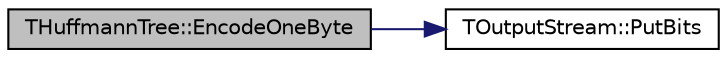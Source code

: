 digraph G
{
  edge [fontname="Helvetica",fontsize="10",labelfontname="Helvetica",labelfontsize="10"];
  node [fontname="Helvetica",fontsize="10",shape=record];
  rankdir="LR";
  Node1 [label="THuffmannTree::EncodeOneByte",height=0.2,width=0.4,color="black", fillcolor="grey75", style="filled" fontcolor="black"];
  Node1 -> Node2 [color="midnightblue",fontsize="10",style="solid",fontname="Helvetica"];
  Node2 [label="TOutputStream::PutBits",height=0.2,width=0.4,color="black", fillcolor="white", style="filled",URL="$class_t_output_stream.html#a60efe31d3fd395d10dba91a492537bcc"];
}
